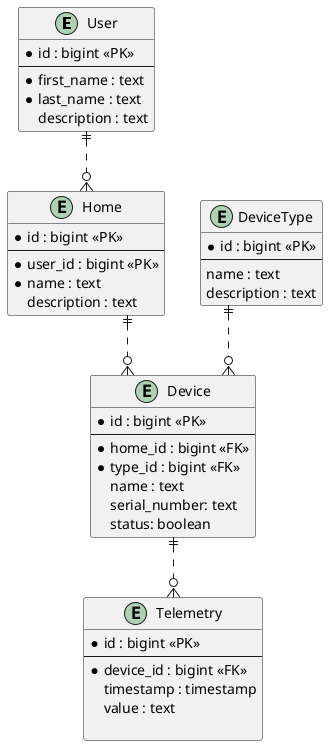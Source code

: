 @startuml

skinparam linetype ortho
entity "User" as u {
*id : bigint <<PK>>
--
*first_name : text
*last_name : text
description : text
}
entity "Home" as h {
*id : bigint <<PK>>
--
*user_id : bigint <<PK>>
*name : text
description : text
}
entity "Device" as d {
*id : bigint <<PK>>
--
*home_id : bigint <<FK>>
*type_id : bigint <<FK>>
name : text
serial_number: text
status: boolean
}
entity "DeviceType" as dt {
*id : bigint <<PK>>
--
name : text
description : text
}
entity "Telemetry" as t {
*id : bigint <<PK>>
--
*device_id : bigint <<FK>>
timestamp : timestamp
value : text

}
u ||..o{ h
h ||..o{ d
dt||..o{ d
d ||..o{ t


@enduml
